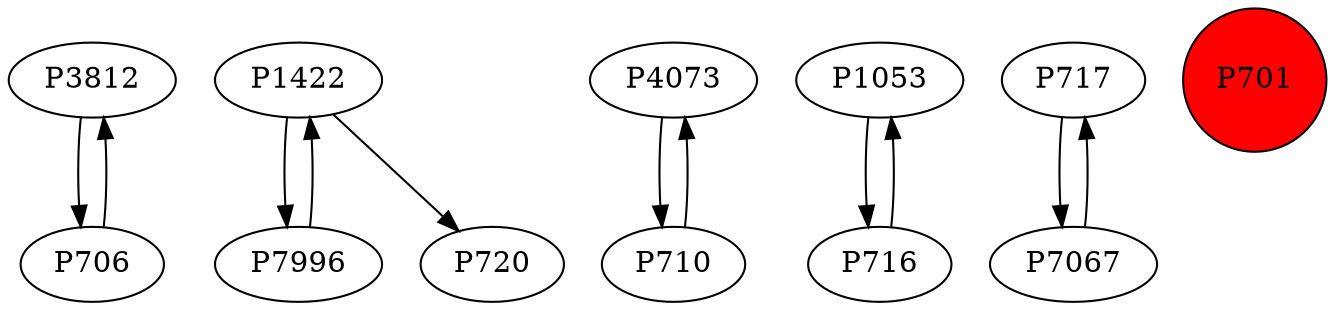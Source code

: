 digraph {
	P3812 -> P706
	P1422 -> P7996
	P4073 -> P710
	P1053 -> P716
	P710 -> P4073
	P706 -> P3812
	P717 -> P7067
	P7067 -> P717
	P7996 -> P1422
	P716 -> P1053
	P1422 -> P720
	P701 [shape=circle]
	P701 [style=filled]
	P701 [fillcolor=red]
}